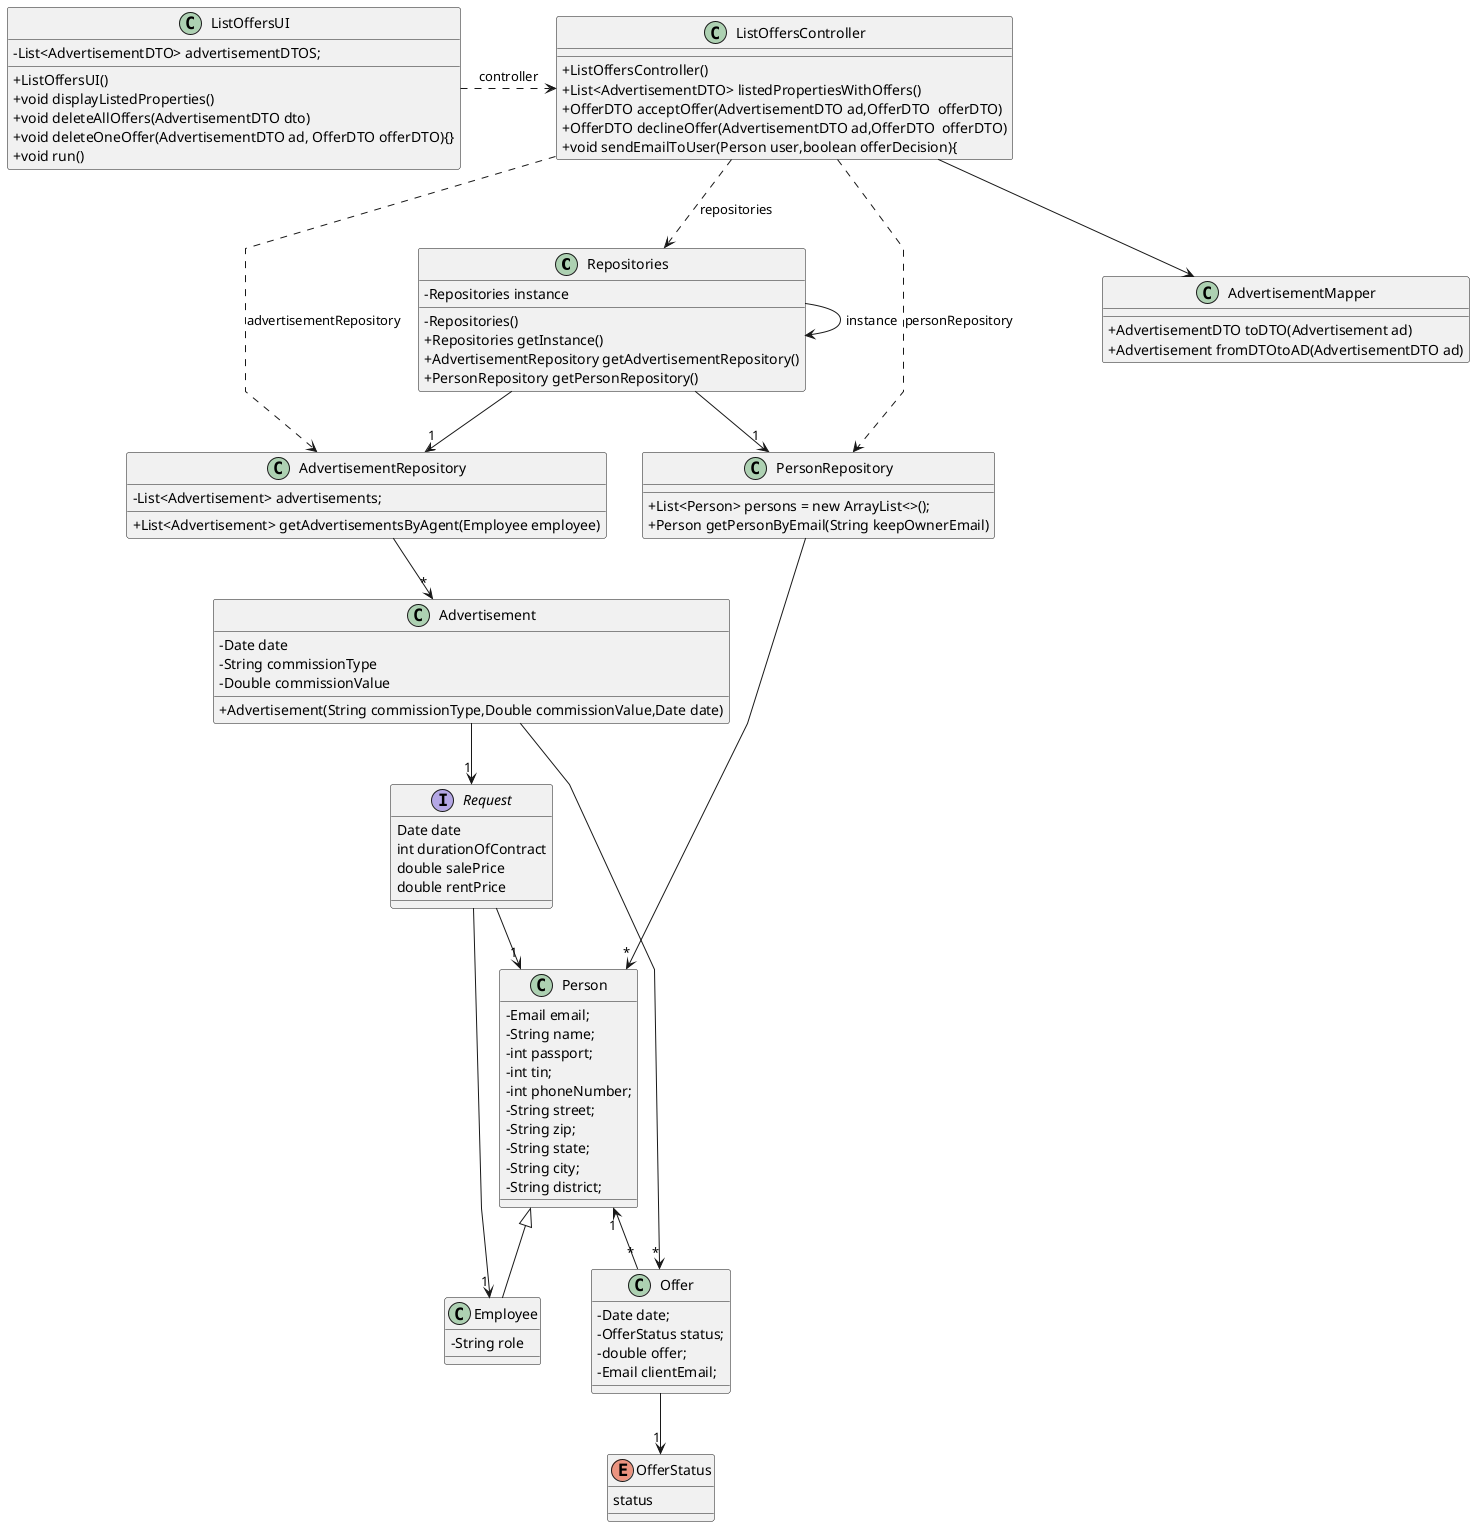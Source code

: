 @startuml
'skinparam monochrome true
skinparam packageStyle rectangle
skinparam shadowing false
skinparam linetype polyline
'skinparam linetype orto

skinparam classAttributeIconSize 0

'left to right direction



class Repositories {
    - Repositories instance
    - Repositories()
    + Repositories getInstance()
    + AdvertisementRepository getAdvertisementRepository()
    + PersonRepository getPersonRepository()
}

class Person{
- Email email;
- String name;
- int passport;
-int tin;
-int phoneNumber;
- String street;
- String zip;
- String state;
- String city;
-String district;
}
class Offer{
- Date date;
    - OfferStatus status;
- double offer;
    - Email clientEmail;
}

class Employee{
    - String role
}

class ListOffersController {

        + ListOffersController()
        + List<AdvertisementDTO> listedPropertiesWithOffers()
        + OfferDTO acceptOffer(AdvertisementDTO ad,OfferDTO  offerDTO)
        + OfferDTO declineOffer(AdvertisementDTO ad,OfferDTO  offerDTO)
        + void sendEmailToUser(Person user,boolean offerDecision){
}

class ListOffersUI {

        - List<AdvertisementDTO> advertisementDTOS;
        + ListOffersUI()
        + void displayListedProperties()
        + void deleteAllOffers(AdvertisementDTO dto)
        + void deleteOneOffer(AdvertisementDTO ad, OfferDTO offerDTO){}
        + void run()
}

class Advertisement{
    - Date date
    - String commissionType
    - Double commissionValue
    +Advertisement(String commissionType,Double commissionValue,Date date)
}

interface Request{
    Date date
    int durationOfContract
    double salePrice
    double rentPrice
}

class AdvertisementRepository{
    - List<Advertisement> advertisements;
	+ List<Advertisement> getAdvertisementsByAgent(Employee employee)
}

class PersonRepository{
    +List<Person> persons = new ArrayList<>();
    + Person getPersonByEmail(String keepOwnerEmail)
}

enum OfferStatus{
    status
}


class AdvertisementMapper{
+AdvertisementDTO toDTO(Advertisement ad)
+Advertisement fromDTOtoAD(AdvertisementDTO ad)
}

ListOffersController --> AdvertisementMapper


Repositories --> Repositories : instance
ListOffersUI .> ListOffersController: controller

ListOffersController .> Repositories : repositories

Repositories --> "1" PersonRepository
Repositories --> "1" AdvertisementRepository

ListOffersController ...> AdvertisementRepository:advertisementRepository
ListOffersController ...> PersonRepository : personRepository

AdvertisementRepository --> "*" Advertisement

PersonRepository --> "*" Person

Person <|-- Employee

Advertisement --> "1" Request

Advertisement --> "*" Offer

Person "1" <-- "*" Offer
Offer --> "1" OfferStatus
Request --> "1"Employee
Request --> "1"Person


@enduml